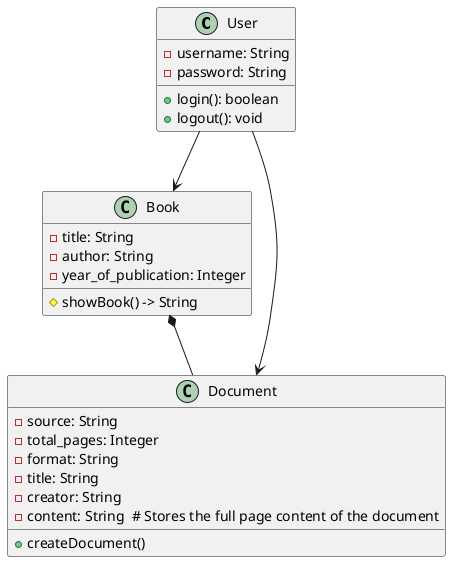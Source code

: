 @startuml
class User {
    - username: String
    - password: String
    
    + login(): boolean
    + logout(): void
}

class Book {
    - title: String
    - author: String
    - year_of_publication: Integer
    
    # showBook() -> String
}

class Document {
    - source: String
    - total_pages: Integer
    - format: String
    - title: String
    - creator: String
    - content: String  # Stores the full page content of the document

    + createDocument()
}

User --> Book
User --> Document
Book *-- Document
@enduml
